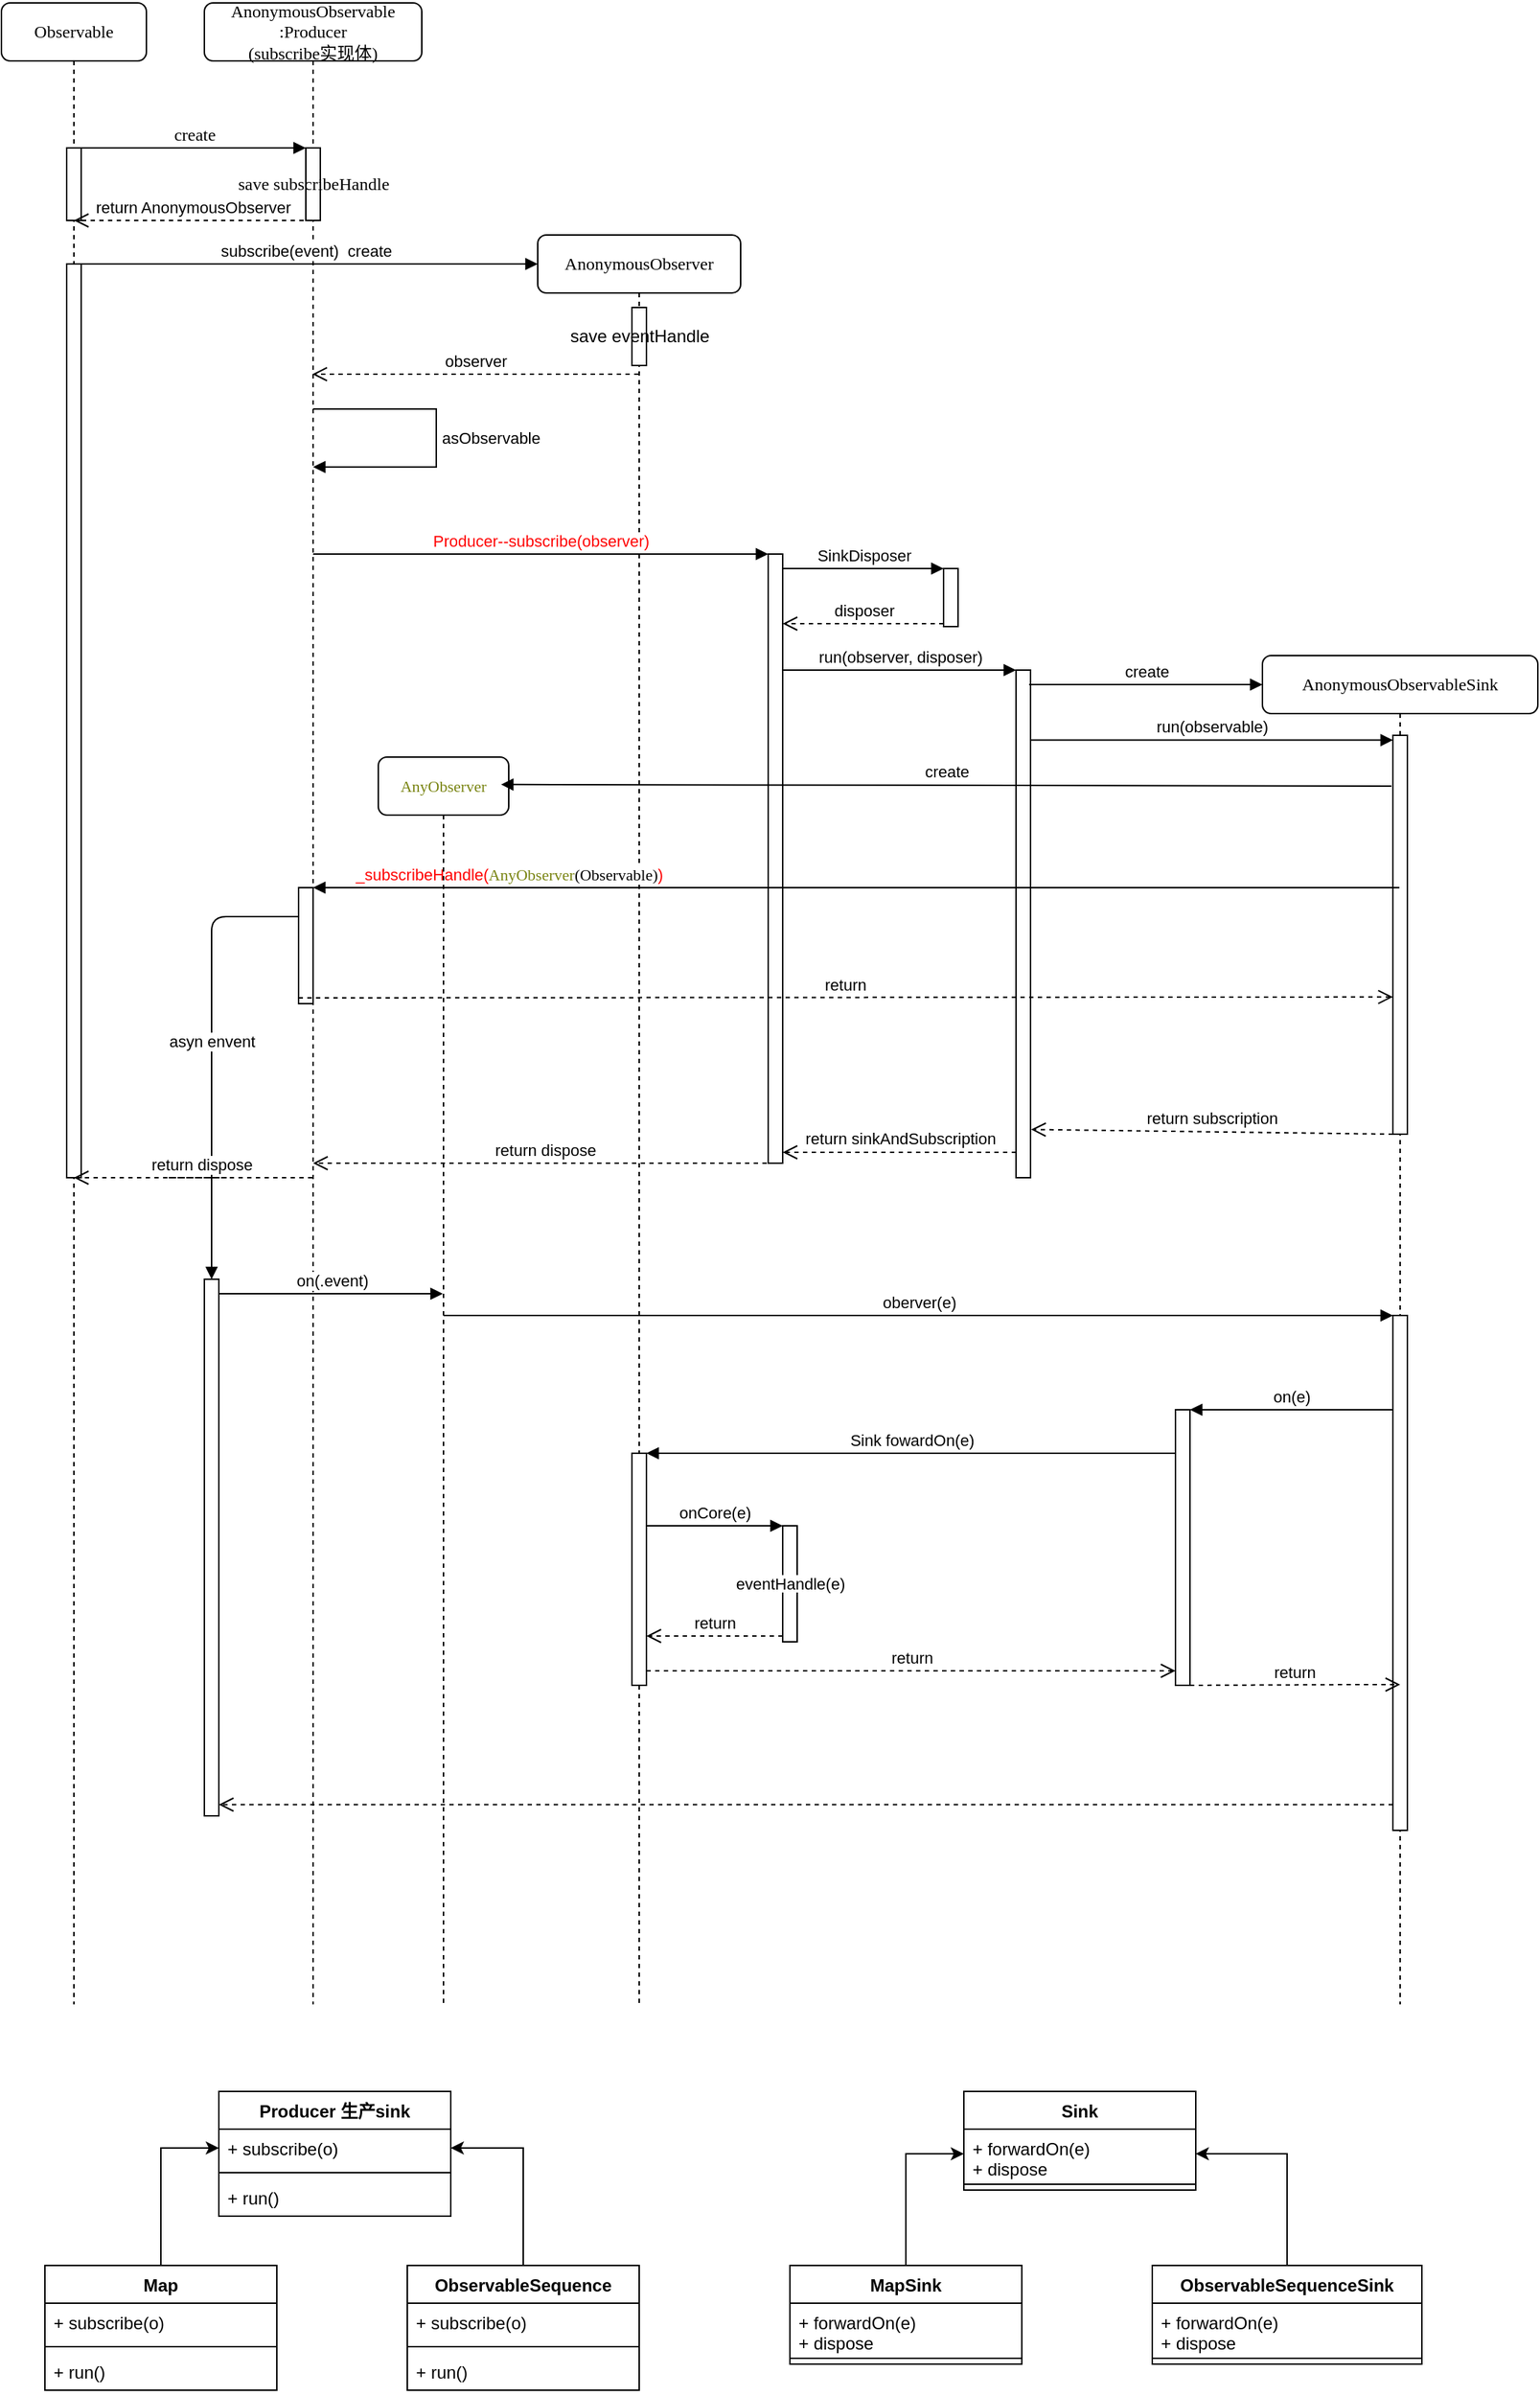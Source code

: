 <mxfile version="12.1.7" type="device" pages="1"><diagram name="Page-1" id="13e1069c-82ec-6db2-03f1-153e76fe0fe0"><mxGraphModel dx="1331" dy="1016" grid="1" gridSize="10" guides="1" tooltips="1" connect="1" arrows="1" fold="1" page="1" pageScale="1" pageWidth="1100" pageHeight="850" background="#ffffff" math="0" shadow="0"><root><mxCell id="0"/><mxCell id="1" parent="0"/><mxCell id="7baba1c4bc27f4b0-2" value="AnonymousObservable&lt;br&gt;:Producer &lt;br&gt;(subscribe实现体)" style="shape=umlLifeline;perimeter=lifelinePerimeter;whiteSpace=wrap;html=1;container=1;collapsible=0;recursiveResize=0;outlineConnect=0;rounded=1;shadow=0;comic=0;labelBackgroundColor=none;strokeColor=#000000;strokeWidth=1;fillColor=#FFFFFF;fontFamily=Verdana;fontSize=12;fontColor=#000000;align=center;" parent="1" vertex="1"><mxGeometry x="160" y="20" width="150" height="1380" as="geometry"/></mxCell><mxCell id="7baba1c4bc27f4b0-10" value="save subscribeHandle" style="html=1;points=[];perimeter=orthogonalPerimeter;rounded=0;shadow=0;comic=0;labelBackgroundColor=none;strokeColor=#000000;strokeWidth=1;fillColor=#FFFFFF;fontFamily=Verdana;fontSize=12;fontColor=#000000;align=center;" parent="7baba1c4bc27f4b0-2" vertex="1"><mxGeometry x="70" y="100" width="10" height="50" as="geometry"/></mxCell><mxCell id="g73hSYbHrvooHHqqD8ap-26" value="" style="html=1;points=[];perimeter=orthogonalPerimeter;" vertex="1" parent="7baba1c4bc27f4b0-2"><mxGeometry x="65" y="610" width="10" height="80" as="geometry"/></mxCell><mxCell id="7baba1c4bc27f4b0-5" value="AnonymousObserver" style="shape=umlLifeline;perimeter=lifelinePerimeter;whiteSpace=wrap;html=1;container=1;collapsible=0;recursiveResize=0;outlineConnect=0;rounded=1;shadow=0;comic=0;labelBackgroundColor=none;strokeColor=#000000;strokeWidth=1;fillColor=#FFFFFF;fontFamily=Verdana;fontSize=12;fontColor=#000000;align=center;" parent="1" vertex="1"><mxGeometry x="390" y="180" width="140" height="1220" as="geometry"/></mxCell><mxCell id="g73hSYbHrvooHHqqD8ap-11" value="save eventHandle" style="html=1;points=[];perimeter=orthogonalPerimeter;" vertex="1" parent="7baba1c4bc27f4b0-5"><mxGeometry x="65" y="50" width="10" height="40" as="geometry"/></mxCell><mxCell id="g73hSYbHrvooHHqqD8ap-51" value="" style="html=1;points=[];perimeter=orthogonalPerimeter;" vertex="1" parent="7baba1c4bc27f4b0-5"><mxGeometry x="65" y="840" width="10" height="160" as="geometry"/></mxCell><mxCell id="7baba1c4bc27f4b0-6" value="&lt;span&gt;AnonymousObservableSink&lt;/span&gt;" style="shape=umlLifeline;perimeter=lifelinePerimeter;whiteSpace=wrap;html=1;container=1;collapsible=0;recursiveResize=0;outlineConnect=0;rounded=1;shadow=0;comic=0;labelBackgroundColor=none;strokeColor=#000000;strokeWidth=1;fillColor=#FFFFFF;fontFamily=Verdana;fontSize=12;fontColor=#000000;align=center;" parent="1" vertex="1"><mxGeometry x="890" y="470" width="190" height="930" as="geometry"/></mxCell><mxCell id="g73hSYbHrvooHHqqD8ap-22" value="" style="html=1;points=[];perimeter=orthogonalPerimeter;" vertex="1" parent="7baba1c4bc27f4b0-6"><mxGeometry x="90" y="55" width="10" height="275" as="geometry"/></mxCell><mxCell id="g73hSYbHrvooHHqqD8ap-43" value="" style="html=1;points=[];perimeter=orthogonalPerimeter;" vertex="1" parent="7baba1c4bc27f4b0-6"><mxGeometry x="90" y="455" width="10" height="355" as="geometry"/></mxCell><mxCell id="7baba1c4bc27f4b0-8" value="Observable" style="shape=umlLifeline;perimeter=lifelinePerimeter;whiteSpace=wrap;html=1;container=1;collapsible=0;recursiveResize=0;outlineConnect=0;rounded=1;shadow=0;comic=0;labelBackgroundColor=none;strokeColor=#000000;strokeWidth=1;fillColor=#FFFFFF;fontFamily=Verdana;fontSize=12;fontColor=#000000;align=center;" parent="1" vertex="1"><mxGeometry x="20" y="20" width="100" height="1380" as="geometry"/></mxCell><mxCell id="7baba1c4bc27f4b0-9" value="" style="html=1;points=[];perimeter=orthogonalPerimeter;rounded=0;shadow=0;comic=0;labelBackgroundColor=none;strokeColor=#000000;strokeWidth=1;fillColor=#FFFFFF;fontFamily=Verdana;fontSize=12;fontColor=#000000;align=center;" parent="7baba1c4bc27f4b0-8" vertex="1"><mxGeometry x="45" y="100" width="10" height="50" as="geometry"/></mxCell><mxCell id="g73hSYbHrvooHHqqD8ap-2" value="" style="html=1;points=[];perimeter=orthogonalPerimeter;" vertex="1" parent="7baba1c4bc27f4b0-8"><mxGeometry x="45" y="180" width="10" height="630" as="geometry"/></mxCell><mxCell id="g73hSYbHrvooHHqqD8ap-3" value="subscribe(event)&amp;nbsp; create" style="html=1;verticalAlign=bottom;endArrow=block;" edge="1" parent="7baba1c4bc27f4b0-8"><mxGeometry width="80" relative="1" as="geometry"><mxPoint x="50" y="180" as="sourcePoint"/><mxPoint x="370" y="180" as="targetPoint"/></mxGeometry></mxCell><mxCell id="7baba1c4bc27f4b0-11" value="create" style="html=1;verticalAlign=bottom;endArrow=block;entryX=0;entryY=0;labelBackgroundColor=none;fontFamily=Verdana;fontSize=12;edgeStyle=elbowEdgeStyle;elbow=vertical;" parent="1" source="7baba1c4bc27f4b0-9" target="7baba1c4bc27f4b0-10" edge="1"><mxGeometry relative="1" as="geometry"><mxPoint x="140" y="130" as="sourcePoint"/></mxGeometry></mxCell><mxCell id="g73hSYbHrvooHHqqD8ap-7" value="observer" style="html=1;verticalAlign=bottom;endArrow=open;dashed=1;endSize=8;" edge="1" parent="1"><mxGeometry relative="1" as="geometry"><mxPoint x="459.5" y="276" as="sourcePoint"/><mxPoint x="234.5" y="276" as="targetPoint"/><Array as="points"><mxPoint x="370" y="276"/><mxPoint x="330" y="276"/></Array></mxGeometry></mxCell><mxCell id="g73hSYbHrvooHHqqD8ap-8" value="" style="html=1;points=[];perimeter=orthogonalPerimeter;" vertex="1" parent="1"><mxGeometry x="549" y="400" width="10" height="420" as="geometry"/></mxCell><mxCell id="g73hSYbHrvooHHqqD8ap-9" value="&lt;font color=&quot;#ff0000&quot;&gt;Producer--subscribe(observer)&lt;/font&gt;" style="html=1;verticalAlign=bottom;endArrow=block;entryX=0;entryY=0;" edge="1" target="g73hSYbHrvooHHqqD8ap-8" parent="1" source="7baba1c4bc27f4b0-2"><mxGeometry relative="1" as="geometry"><mxPoint x="230" y="400" as="sourcePoint"/><Array as="points"/></mxGeometry></mxCell><mxCell id="g73hSYbHrvooHHqqD8ap-10" value="return dispose" style="html=1;verticalAlign=bottom;endArrow=open;dashed=1;endSize=8;exitX=0.5;exitY=1;exitDx=0;exitDy=0;exitPerimeter=0;" edge="1" source="g73hSYbHrvooHHqqD8ap-8" parent="1" target="7baba1c4bc27f4b0-2"><mxGeometry relative="1" as="geometry"><mxPoint x="240" y="470" as="targetPoint"/><Array as="points"><mxPoint x="350" y="820"/><mxPoint x="290" y="820"/></Array></mxGeometry></mxCell><mxCell id="g73hSYbHrvooHHqqD8ap-1" value="return AnonymousObserver" style="html=1;verticalAlign=bottom;endArrow=open;dashed=1;endSize=8;" edge="1" parent="1" source="7baba1c4bc27f4b0-2" target="7baba1c4bc27f4b0-8"><mxGeometry relative="1" as="geometry"><mxPoint x="150" y="160" as="sourcePoint"/><mxPoint x="70" y="160" as="targetPoint"/><Array as="points"><mxPoint x="100" y="170"/></Array></mxGeometry></mxCell><mxCell id="g73hSYbHrvooHHqqD8ap-13" value="asObservable" style="edgeStyle=orthogonalEdgeStyle;html=1;align=left;spacingLeft=2;endArrow=block;rounded=0;" edge="1" target="7baba1c4bc27f4b0-2" parent="1" source="7baba1c4bc27f4b0-2"><mxGeometry relative="1" as="geometry"><mxPoint x="25" y="620" as="sourcePoint"/><Array as="points"><mxPoint x="320" y="300"/><mxPoint x="320" y="340"/></Array><mxPoint x="310" y="310" as="targetPoint"/></mxGeometry></mxCell><mxCell id="g73hSYbHrvooHHqqD8ap-14" value="" style="html=1;points=[];perimeter=orthogonalPerimeter;" vertex="1" parent="1"><mxGeometry x="670" y="410" width="10" height="40" as="geometry"/></mxCell><mxCell id="g73hSYbHrvooHHqqD8ap-15" value="SinkDisposer" style="html=1;verticalAlign=bottom;endArrow=block;entryX=0;entryY=0;" edge="1" target="g73hSYbHrvooHHqqD8ap-14" parent="1" source="g73hSYbHrvooHHqqD8ap-8"><mxGeometry relative="1" as="geometry"><mxPoint x="525" y="400" as="sourcePoint"/><Array as="points"><mxPoint x="640" y="410"/></Array></mxGeometry></mxCell><mxCell id="g73hSYbHrvooHHqqD8ap-16" value="disposer" style="html=1;verticalAlign=bottom;endArrow=open;dashed=1;endSize=8;exitX=0;exitY=0.95;" edge="1" source="g73hSYbHrvooHHqqD8ap-14" parent="1" target="g73hSYbHrvooHHqqD8ap-8"><mxGeometry relative="1" as="geometry"><mxPoint x="525" y="476" as="targetPoint"/></mxGeometry></mxCell><mxCell id="g73hSYbHrvooHHqqD8ap-17" value="" style="html=1;points=[];perimeter=orthogonalPerimeter;" vertex="1" parent="1"><mxGeometry x="720" y="480" width="10" height="350" as="geometry"/></mxCell><mxCell id="g73hSYbHrvooHHqqD8ap-18" value="&lt;span style=&quot;font-family: &amp;#34;helvetica&amp;#34; , &amp;#34;arial&amp;#34; , sans-serif ; font-size: 0px ; background-color: rgb(248 , 249 , 250)&quot;&gt;%3CmxGraphModel%3E%3Croot%3E%3CmxCell%20id%3D%220%22%2F%3E%3CmxCell%20id%3D%221%22%20parent%3D%220%22%2F%3E%3CmxCell%20id%3D%222%22%20value%3D%22%22%20style%3D%22html%3D1%3Bpoints%3D%5B%5D%3Bperimeter%3DorthogonalPerimeter%3B%22%20vertex%3D%221%22%20parent%3D%221%22%3E%3CmxGeometry%20x%3D%22675%22%20y%3D%22460%22%20width%3D%2210%22%20height%3D%2250%22%20as%3D%22geometry%22%2F%3E%3C%2FmxCell%3E%3C%2Froot%3E%3C%2FmxGrap&lt;/span&gt;&lt;span class=&quot;s1&quot;&gt;run&lt;/span&gt;(observer, disposer)" style="html=1;verticalAlign=bottom;endArrow=block;entryX=0;entryY=0;" edge="1" target="g73hSYbHrvooHHqqD8ap-17" parent="1" source="g73hSYbHrvooHHqqD8ap-8"><mxGeometry relative="1" as="geometry"><mxPoint x="525" y="480" as="sourcePoint"/></mxGeometry></mxCell><mxCell id="g73hSYbHrvooHHqqD8ap-19" value="return&amp;nbsp;sinkAndSubscription" style="html=1;verticalAlign=bottom;endArrow=open;dashed=1;endSize=8;exitX=0;exitY=0.95;" edge="1" source="g73hSYbHrvooHHqqD8ap-17" parent="1" target="g73hSYbHrvooHHqqD8ap-8"><mxGeometry relative="1" as="geometry"><mxPoint x="525" y="566" as="targetPoint"/></mxGeometry></mxCell><mxCell id="g73hSYbHrvooHHqqD8ap-20" value="create" style="html=1;verticalAlign=bottom;endArrow=block;" edge="1" parent="1"><mxGeometry width="80" relative="1" as="geometry"><mxPoint x="729" y="490" as="sourcePoint"/><mxPoint x="890" y="490" as="targetPoint"/></mxGeometry></mxCell><mxCell id="g73hSYbHrvooHHqqD8ap-21" value="run(observable)" style="html=1;verticalAlign=bottom;endArrow=block;entryX=0;entryY=0.012;entryDx=0;entryDy=0;entryPerimeter=0;" edge="1" parent="1" source="g73hSYbHrvooHHqqD8ap-17" target="g73hSYbHrvooHHqqD8ap-22"><mxGeometry width="80" relative="1" as="geometry"><mxPoint x="700" y="500" as="sourcePoint"/><mxPoint x="820" y="500" as="targetPoint"/></mxGeometry></mxCell><mxCell id="g73hSYbHrvooHHqqD8ap-23" value="return&amp;nbsp;subscription" style="html=1;verticalAlign=bottom;endArrow=open;dashed=1;endSize=8;exitX=0;exitY=1;exitDx=0;exitDy=0;exitPerimeter=0;entryX=1.043;entryY=0.905;entryDx=0;entryDy=0;entryPerimeter=0;" edge="1" parent="1" source="g73hSYbHrvooHHqqD8ap-22" target="g73hSYbHrvooHHqqD8ap-17"><mxGeometry relative="1" as="geometry"><mxPoint x="800" y="570" as="sourcePoint"/><mxPoint x="685" y="570" as="targetPoint"/></mxGeometry></mxCell><mxCell id="g73hSYbHrvooHHqqD8ap-27" value="&lt;font color=&quot;#ff0000&quot;&gt;_subscribeHandle(&lt;/font&gt;&lt;span style=&quot;color: rgb(121 , 132 , 18) ; font-family: &amp;#34;menlo&amp;#34;&quot;&gt;AnyObserver&lt;/span&gt;&lt;span class=&quot;s1&quot; style=&quot;font-family: &amp;#34;menlo&amp;#34;&quot;&gt;(&lt;/span&gt;&lt;span class=&quot;s2&quot; style=&quot;font-family: &amp;#34;menlo&amp;#34;&quot;&gt;Observable&lt;/span&gt;&lt;span class=&quot;s1&quot; style=&quot;font-family: &amp;#34;menlo&amp;#34;&quot;&gt;)&lt;/span&gt;&lt;font color=&quot;#ff0000&quot;&gt;)&lt;/font&gt;" style="html=1;verticalAlign=bottom;endArrow=block;" edge="1" target="g73hSYbHrvooHHqqD8ap-26" parent="1" source="7baba1c4bc27f4b0-6"><mxGeometry x="0.64" relative="1" as="geometry"><mxPoint x="160" y="560" as="sourcePoint"/><Array as="points"><mxPoint x="870" y="630"/></Array><mxPoint as="offset"/></mxGeometry></mxCell><mxCell id="g73hSYbHrvooHHqqD8ap-28" value="return" style="html=1;verticalAlign=bottom;endArrow=open;dashed=1;endSize=8;exitX=0;exitY=0.95;entryX=0;entryY=0.656;entryDx=0;entryDy=0;entryPerimeter=0;" edge="1" source="g73hSYbHrvooHHqqD8ap-26" parent="1" target="g73hSYbHrvooHHqqD8ap-22"><mxGeometry relative="1" as="geometry"><mxPoint x="977" y="636" as="targetPoint"/></mxGeometry></mxCell><mxCell id="g73hSYbHrvooHHqqD8ap-31" value="" style="html=1;points=[];perimeter=orthogonalPerimeter;" vertex="1" parent="1"><mxGeometry x="160" y="900" width="10" height="370" as="geometry"/></mxCell><mxCell id="g73hSYbHrvooHHqqD8ap-32" value="asyn envent" style="html=1;verticalAlign=bottom;endArrow=block;exitX=0;exitY=0.25;exitDx=0;exitDy=0;exitPerimeter=0;" edge="1" target="g73hSYbHrvooHHqqD8ap-31" parent="1" source="g73hSYbHrvooHHqqD8ap-26"><mxGeometry relative="1" as="geometry"><mxPoint x="230" y="630" as="sourcePoint"/><mxPoint x="165" y="840" as="targetPoint"/><Array as="points"><mxPoint x="165" y="650"/></Array></mxGeometry></mxCell><mxCell id="g73hSYbHrvooHHqqD8ap-36" value="on(.event)" style="html=1;verticalAlign=bottom;endArrow=block;" edge="1" parent="1" source="g73hSYbHrvooHHqqD8ap-31" target="g73hSYbHrvooHHqqD8ap-39"><mxGeometry width="80" relative="1" as="geometry"><mxPoint x="210" y="880" as="sourcePoint"/><mxPoint x="290" y="880" as="targetPoint"/><Array as="points"><mxPoint x="310" y="910"/></Array></mxGeometry></mxCell><mxCell id="g73hSYbHrvooHHqqD8ap-39" value="&lt;span style=&quot;color: rgb(121 , 132 , 18) ; font-family: &amp;#34;menlo&amp;#34; ; font-size: 11px ; white-space: nowrap ; background-color: rgb(255 , 255 , 255)&quot;&gt;AnyObserver&lt;/span&gt;" style="shape=umlLifeline;perimeter=lifelinePerimeter;whiteSpace=wrap;html=1;container=1;collapsible=0;recursiveResize=0;outlineConnect=0;rounded=1;shadow=0;comic=0;labelBackgroundColor=none;strokeColor=#000000;strokeWidth=1;fillColor=#FFFFFF;fontFamily=Verdana;fontSize=12;fontColor=#000000;align=center;" vertex="1" parent="1"><mxGeometry x="280" y="540" width="90" height="860" as="geometry"/></mxCell><mxCell id="g73hSYbHrvooHHqqD8ap-42" value="create" style="html=1;verticalAlign=bottom;endArrow=block;entryX=0.941;entryY=0.022;entryDx=0;entryDy=0;entryPerimeter=0;" edge="1" parent="1" target="g73hSYbHrvooHHqqD8ap-39"><mxGeometry width="80" relative="1" as="geometry"><mxPoint x="979" y="560" as="sourcePoint"/><mxPoint x="770" y="880" as="targetPoint"/></mxGeometry></mxCell><mxCell id="g73hSYbHrvooHHqqD8ap-44" value="oberver(e)" style="html=1;verticalAlign=bottom;endArrow=block;entryX=0;entryY=0;" edge="1" target="g73hSYbHrvooHHqqD8ap-43" parent="1" source="g73hSYbHrvooHHqqD8ap-39"><mxGeometry relative="1" as="geometry"><mxPoint x="340" y="935" as="sourcePoint"/></mxGeometry></mxCell><mxCell id="g73hSYbHrvooHHqqD8ap-45" value="" style="html=1;verticalAlign=bottom;endArrow=open;dashed=1;endSize=8;exitX=0;exitY=0.95;" edge="1" source="g73hSYbHrvooHHqqD8ap-43" parent="1" target="g73hSYbHrvooHHqqD8ap-31"><mxGeometry relative="1" as="geometry"><mxPoint x="340" y="1011" as="targetPoint"/></mxGeometry></mxCell><mxCell id="g73hSYbHrvooHHqqD8ap-47" value="" style="html=1;points=[];perimeter=orthogonalPerimeter;" vertex="1" parent="1"><mxGeometry x="830" y="990" width="10" height="190" as="geometry"/></mxCell><mxCell id="g73hSYbHrvooHHqqD8ap-48" value="on(e)" style="html=1;verticalAlign=bottom;endArrow=block;entryX=1;entryY=0;" edge="1" target="g73hSYbHrvooHHqqD8ap-47" parent="1" source="g73hSYbHrvooHHqqD8ap-43"><mxGeometry relative="1" as="geometry"><mxPoint x="900" y="990" as="sourcePoint"/></mxGeometry></mxCell><mxCell id="g73hSYbHrvooHHqqD8ap-52" value="Sink fowardOn(e)" style="html=1;verticalAlign=bottom;endArrow=block;entryX=1;entryY=0;" edge="1" target="g73hSYbHrvooHHqqD8ap-51" parent="1" source="g73hSYbHrvooHHqqD8ap-47"><mxGeometry relative="1" as="geometry"><mxPoint x="525" y="1020" as="sourcePoint"/></mxGeometry></mxCell><mxCell id="g73hSYbHrvooHHqqD8ap-54" value="&lt;span style=&quot;font-size: 11px ; background-color: rgb(255 , 255 , 255)&quot;&gt;eventHandle(e)&lt;/span&gt;" style="html=1;points=[];perimeter=orthogonalPerimeter;" vertex="1" parent="1"><mxGeometry x="559" y="1070" width="10" height="80" as="geometry"/></mxCell><mxCell id="g73hSYbHrvooHHqqD8ap-55" value="onCore(e)" style="html=1;verticalAlign=bottom;endArrow=block;entryX=0;entryY=0;" edge="1" target="g73hSYbHrvooHHqqD8ap-54" parent="1" source="g73hSYbHrvooHHqqD8ap-51"><mxGeometry relative="1" as="geometry"><mxPoint x="460" y="1070" as="sourcePoint"/></mxGeometry></mxCell><mxCell id="g73hSYbHrvooHHqqD8ap-56" value="return" style="html=1;verticalAlign=bottom;endArrow=open;dashed=1;endSize=8;exitX=0;exitY=0.95;" edge="1" source="g73hSYbHrvooHHqqD8ap-54" parent="1" target="g73hSYbHrvooHHqqD8ap-51"><mxGeometry relative="1" as="geometry"><mxPoint x="460" y="1146" as="targetPoint"/></mxGeometry></mxCell><mxCell id="g73hSYbHrvooHHqqD8ap-58" value="return" style="html=1;verticalAlign=bottom;endArrow=open;dashed=1;endSize=8;" edge="1" parent="1" source="g73hSYbHrvooHHqqD8ap-51" target="g73hSYbHrvooHHqqD8ap-47"><mxGeometry relative="1" as="geometry"><mxPoint x="670" y="1210" as="sourcePoint"/><mxPoint x="590" y="1210" as="targetPoint"/><Array as="points"><mxPoint x="800" y="1170"/></Array></mxGeometry></mxCell><mxCell id="g73hSYbHrvooHHqqD8ap-59" value="return" style="html=1;verticalAlign=bottom;endArrow=open;dashed=1;endSize=8;" edge="1" parent="1"><mxGeometry relative="1" as="geometry"><mxPoint x="840" y="1180" as="sourcePoint"/><mxPoint x="985" y="1179.5" as="targetPoint"/><Array as="points"><mxPoint x="955" y="1179.5"/></Array></mxGeometry></mxCell><mxCell id="g73hSYbHrvooHHqqD8ap-61" value="return dispose" style="html=1;verticalAlign=bottom;endArrow=open;dashed=1;endSize=8;" edge="1" parent="1" source="7baba1c4bc27f4b0-2" target="7baba1c4bc27f4b0-8"><mxGeometry relative="1" as="geometry"><mxPoint x="244.071" y="830.0" as="targetPoint"/><mxPoint x="564.0" y="830.0" as="sourcePoint"/><Array as="points"><mxPoint x="130" y="830"/><mxPoint x="180" y="830"/></Array></mxGeometry></mxCell><mxCell id="g73hSYbHrvooHHqqD8ap-62" value="Producer 生产sink" style="swimlane;fontStyle=1;align=center;verticalAlign=top;childLayout=stackLayout;horizontal=1;startSize=26;horizontalStack=0;resizeParent=1;resizeParentMax=0;resizeLast=0;collapsible=1;marginBottom=0;" vertex="1" parent="1"><mxGeometry x="170" y="1460" width="160" height="86" as="geometry"/></mxCell><mxCell id="g73hSYbHrvooHHqqD8ap-63" value="+ subscribe(o)" style="text;strokeColor=none;fillColor=none;align=left;verticalAlign=top;spacingLeft=4;spacingRight=4;overflow=hidden;rotatable=0;points=[[0,0.5],[1,0.5]];portConstraint=eastwest;" vertex="1" parent="g73hSYbHrvooHHqqD8ap-62"><mxGeometry y="26" width="160" height="26" as="geometry"/></mxCell><mxCell id="g73hSYbHrvooHHqqD8ap-64" value="" style="line;strokeWidth=1;fillColor=none;align=left;verticalAlign=middle;spacingTop=-1;spacingLeft=3;spacingRight=3;rotatable=0;labelPosition=right;points=[];portConstraint=eastwest;" vertex="1" parent="g73hSYbHrvooHHqqD8ap-62"><mxGeometry y="52" width="160" height="8" as="geometry"/></mxCell><mxCell id="g73hSYbHrvooHHqqD8ap-65" value="+ run()" style="text;strokeColor=none;fillColor=none;align=left;verticalAlign=top;spacingLeft=4;spacingRight=4;overflow=hidden;rotatable=0;points=[[0,0.5],[1,0.5]];portConstraint=eastwest;" vertex="1" parent="g73hSYbHrvooHHqqD8ap-62"><mxGeometry y="60" width="160" height="26" as="geometry"/></mxCell><mxCell id="g73hSYbHrvooHHqqD8ap-75" style="edgeStyle=orthogonalEdgeStyle;rounded=0;orthogonalLoop=1;jettySize=auto;html=1;exitX=0.5;exitY=0;exitDx=0;exitDy=0;" edge="1" parent="1" source="g73hSYbHrvooHHqqD8ap-66" target="g73hSYbHrvooHHqqD8ap-63"><mxGeometry relative="1" as="geometry"/></mxCell><mxCell id="g73hSYbHrvooHHqqD8ap-66" value="Map" style="swimlane;fontStyle=1;align=center;verticalAlign=top;childLayout=stackLayout;horizontal=1;startSize=26;horizontalStack=0;resizeParent=1;resizeParentMax=0;resizeLast=0;collapsible=1;marginBottom=0;" vertex="1" parent="1"><mxGeometry x="50" y="1580" width="160" height="86" as="geometry"/></mxCell><mxCell id="g73hSYbHrvooHHqqD8ap-67" value="+ subscribe(o)" style="text;strokeColor=none;fillColor=none;align=left;verticalAlign=top;spacingLeft=4;spacingRight=4;overflow=hidden;rotatable=0;points=[[0,0.5],[1,0.5]];portConstraint=eastwest;" vertex="1" parent="g73hSYbHrvooHHqqD8ap-66"><mxGeometry y="26" width="160" height="26" as="geometry"/></mxCell><mxCell id="g73hSYbHrvooHHqqD8ap-68" value="" style="line;strokeWidth=1;fillColor=none;align=left;verticalAlign=middle;spacingTop=-1;spacingLeft=3;spacingRight=3;rotatable=0;labelPosition=right;points=[];portConstraint=eastwest;" vertex="1" parent="g73hSYbHrvooHHqqD8ap-66"><mxGeometry y="52" width="160" height="8" as="geometry"/></mxCell><mxCell id="g73hSYbHrvooHHqqD8ap-69" value="+ run()" style="text;strokeColor=none;fillColor=none;align=left;verticalAlign=top;spacingLeft=4;spacingRight=4;overflow=hidden;rotatable=0;points=[[0,0.5],[1,0.5]];portConstraint=eastwest;" vertex="1" parent="g73hSYbHrvooHHqqD8ap-66"><mxGeometry y="60" width="160" height="26" as="geometry"/></mxCell><mxCell id="g73hSYbHrvooHHqqD8ap-76" style="edgeStyle=orthogonalEdgeStyle;rounded=0;orthogonalLoop=1;jettySize=auto;html=1;exitX=0.5;exitY=0;exitDx=0;exitDy=0;" edge="1" parent="1" source="g73hSYbHrvooHHqqD8ap-70" target="g73hSYbHrvooHHqqD8ap-63"><mxGeometry relative="1" as="geometry"/></mxCell><mxCell id="g73hSYbHrvooHHqqD8ap-70" value="ObservableSequence" style="swimlane;fontStyle=1;align=center;verticalAlign=top;childLayout=stackLayout;horizontal=1;startSize=26;horizontalStack=0;resizeParent=1;resizeParentMax=0;resizeLast=0;collapsible=1;marginBottom=0;" vertex="1" parent="1"><mxGeometry x="300" y="1580" width="160" height="86" as="geometry"/></mxCell><mxCell id="g73hSYbHrvooHHqqD8ap-71" value="+ subscribe(o)" style="text;strokeColor=none;fillColor=none;align=left;verticalAlign=top;spacingLeft=4;spacingRight=4;overflow=hidden;rotatable=0;points=[[0,0.5],[1,0.5]];portConstraint=eastwest;" vertex="1" parent="g73hSYbHrvooHHqqD8ap-70"><mxGeometry y="26" width="160" height="26" as="geometry"/></mxCell><mxCell id="g73hSYbHrvooHHqqD8ap-72" value="" style="line;strokeWidth=1;fillColor=none;align=left;verticalAlign=middle;spacingTop=-1;spacingLeft=3;spacingRight=3;rotatable=0;labelPosition=right;points=[];portConstraint=eastwest;" vertex="1" parent="g73hSYbHrvooHHqqD8ap-70"><mxGeometry y="52" width="160" height="8" as="geometry"/></mxCell><mxCell id="g73hSYbHrvooHHqqD8ap-73" value="+ run()" style="text;strokeColor=none;fillColor=none;align=left;verticalAlign=top;spacingLeft=4;spacingRight=4;overflow=hidden;rotatable=0;points=[[0,0.5],[1,0.5]];portConstraint=eastwest;" vertex="1" parent="g73hSYbHrvooHHqqD8ap-70"><mxGeometry y="60" width="160" height="26" as="geometry"/></mxCell><mxCell id="g73hSYbHrvooHHqqD8ap-77" value="Sink" style="swimlane;fontStyle=1;align=center;verticalAlign=top;childLayout=stackLayout;horizontal=1;startSize=26;horizontalStack=0;resizeParent=1;resizeParentMax=0;resizeLast=0;collapsible=1;marginBottom=0;" vertex="1" parent="1"><mxGeometry x="684" y="1460" width="160" height="68" as="geometry"/></mxCell><mxCell id="g73hSYbHrvooHHqqD8ap-78" value="+ forwardOn(e)&#10;+ dispose" style="text;strokeColor=none;fillColor=none;align=left;verticalAlign=top;spacingLeft=4;spacingRight=4;overflow=hidden;rotatable=0;points=[[0,0.5],[1,0.5]];portConstraint=eastwest;" vertex="1" parent="g73hSYbHrvooHHqqD8ap-77"><mxGeometry y="26" width="160" height="34" as="geometry"/></mxCell><mxCell id="g73hSYbHrvooHHqqD8ap-79" value="" style="line;strokeWidth=1;fillColor=none;align=left;verticalAlign=middle;spacingTop=-1;spacingLeft=3;spacingRight=3;rotatable=0;labelPosition=right;points=[];portConstraint=eastwest;" vertex="1" parent="g73hSYbHrvooHHqqD8ap-77"><mxGeometry y="60" width="160" height="8" as="geometry"/></mxCell><mxCell id="g73hSYbHrvooHHqqD8ap-81" style="edgeStyle=orthogonalEdgeStyle;rounded=0;orthogonalLoop=1;jettySize=auto;html=1;exitX=0.5;exitY=0;exitDx=0;exitDy=0;" edge="1" parent="1" source="g73hSYbHrvooHHqqD8ap-82" target="g73hSYbHrvooHHqqD8ap-78"><mxGeometry relative="1" as="geometry"/></mxCell><mxCell id="g73hSYbHrvooHHqqD8ap-82" value="MapSink" style="swimlane;fontStyle=1;align=center;verticalAlign=top;childLayout=stackLayout;horizontal=1;startSize=26;horizontalStack=0;resizeParent=1;resizeParentMax=0;resizeLast=0;collapsible=1;marginBottom=0;" vertex="1" parent="1"><mxGeometry x="564" y="1580" width="160" height="68" as="geometry"/></mxCell><mxCell id="g73hSYbHrvooHHqqD8ap-83" value="+ forwardOn(e)&#10;+ dispose" style="text;strokeColor=none;fillColor=none;align=left;verticalAlign=top;spacingLeft=4;spacingRight=4;overflow=hidden;rotatable=0;points=[[0,0.5],[1,0.5]];portConstraint=eastwest;" vertex="1" parent="g73hSYbHrvooHHqqD8ap-82"><mxGeometry y="26" width="160" height="34" as="geometry"/></mxCell><mxCell id="g73hSYbHrvooHHqqD8ap-84" value="" style="line;strokeWidth=1;fillColor=none;align=left;verticalAlign=middle;spacingTop=-1;spacingLeft=3;spacingRight=3;rotatable=0;labelPosition=right;points=[];portConstraint=eastwest;" vertex="1" parent="g73hSYbHrvooHHqqD8ap-82"><mxGeometry y="60" width="160" height="8" as="geometry"/></mxCell><mxCell id="g73hSYbHrvooHHqqD8ap-86" style="edgeStyle=orthogonalEdgeStyle;rounded=0;orthogonalLoop=1;jettySize=auto;html=1;exitX=0.5;exitY=0;exitDx=0;exitDy=0;" edge="1" parent="1" source="g73hSYbHrvooHHqqD8ap-87" target="g73hSYbHrvooHHqqD8ap-78"><mxGeometry relative="1" as="geometry"/></mxCell><mxCell id="g73hSYbHrvooHHqqD8ap-87" value="ObservableSequenceSink" style="swimlane;fontStyle=1;align=center;verticalAlign=top;childLayout=stackLayout;horizontal=1;startSize=26;horizontalStack=0;resizeParent=1;resizeParentMax=0;resizeLast=0;collapsible=1;marginBottom=0;" vertex="1" parent="1"><mxGeometry x="814" y="1580" width="186" height="68" as="geometry"/></mxCell><mxCell id="g73hSYbHrvooHHqqD8ap-88" value="+ forwardOn(e)&#10;+ dispose" style="text;strokeColor=none;fillColor=none;align=left;verticalAlign=top;spacingLeft=4;spacingRight=4;overflow=hidden;rotatable=0;points=[[0,0.5],[1,0.5]];portConstraint=eastwest;" vertex="1" parent="g73hSYbHrvooHHqqD8ap-87"><mxGeometry y="26" width="186" height="34" as="geometry"/></mxCell><mxCell id="g73hSYbHrvooHHqqD8ap-89" value="" style="line;strokeWidth=1;fillColor=none;align=left;verticalAlign=middle;spacingTop=-1;spacingLeft=3;spacingRight=3;rotatable=0;labelPosition=right;points=[];portConstraint=eastwest;" vertex="1" parent="g73hSYbHrvooHHqqD8ap-87"><mxGeometry y="60" width="186" height="8" as="geometry"/></mxCell></root></mxGraphModel></diagram></mxfile>